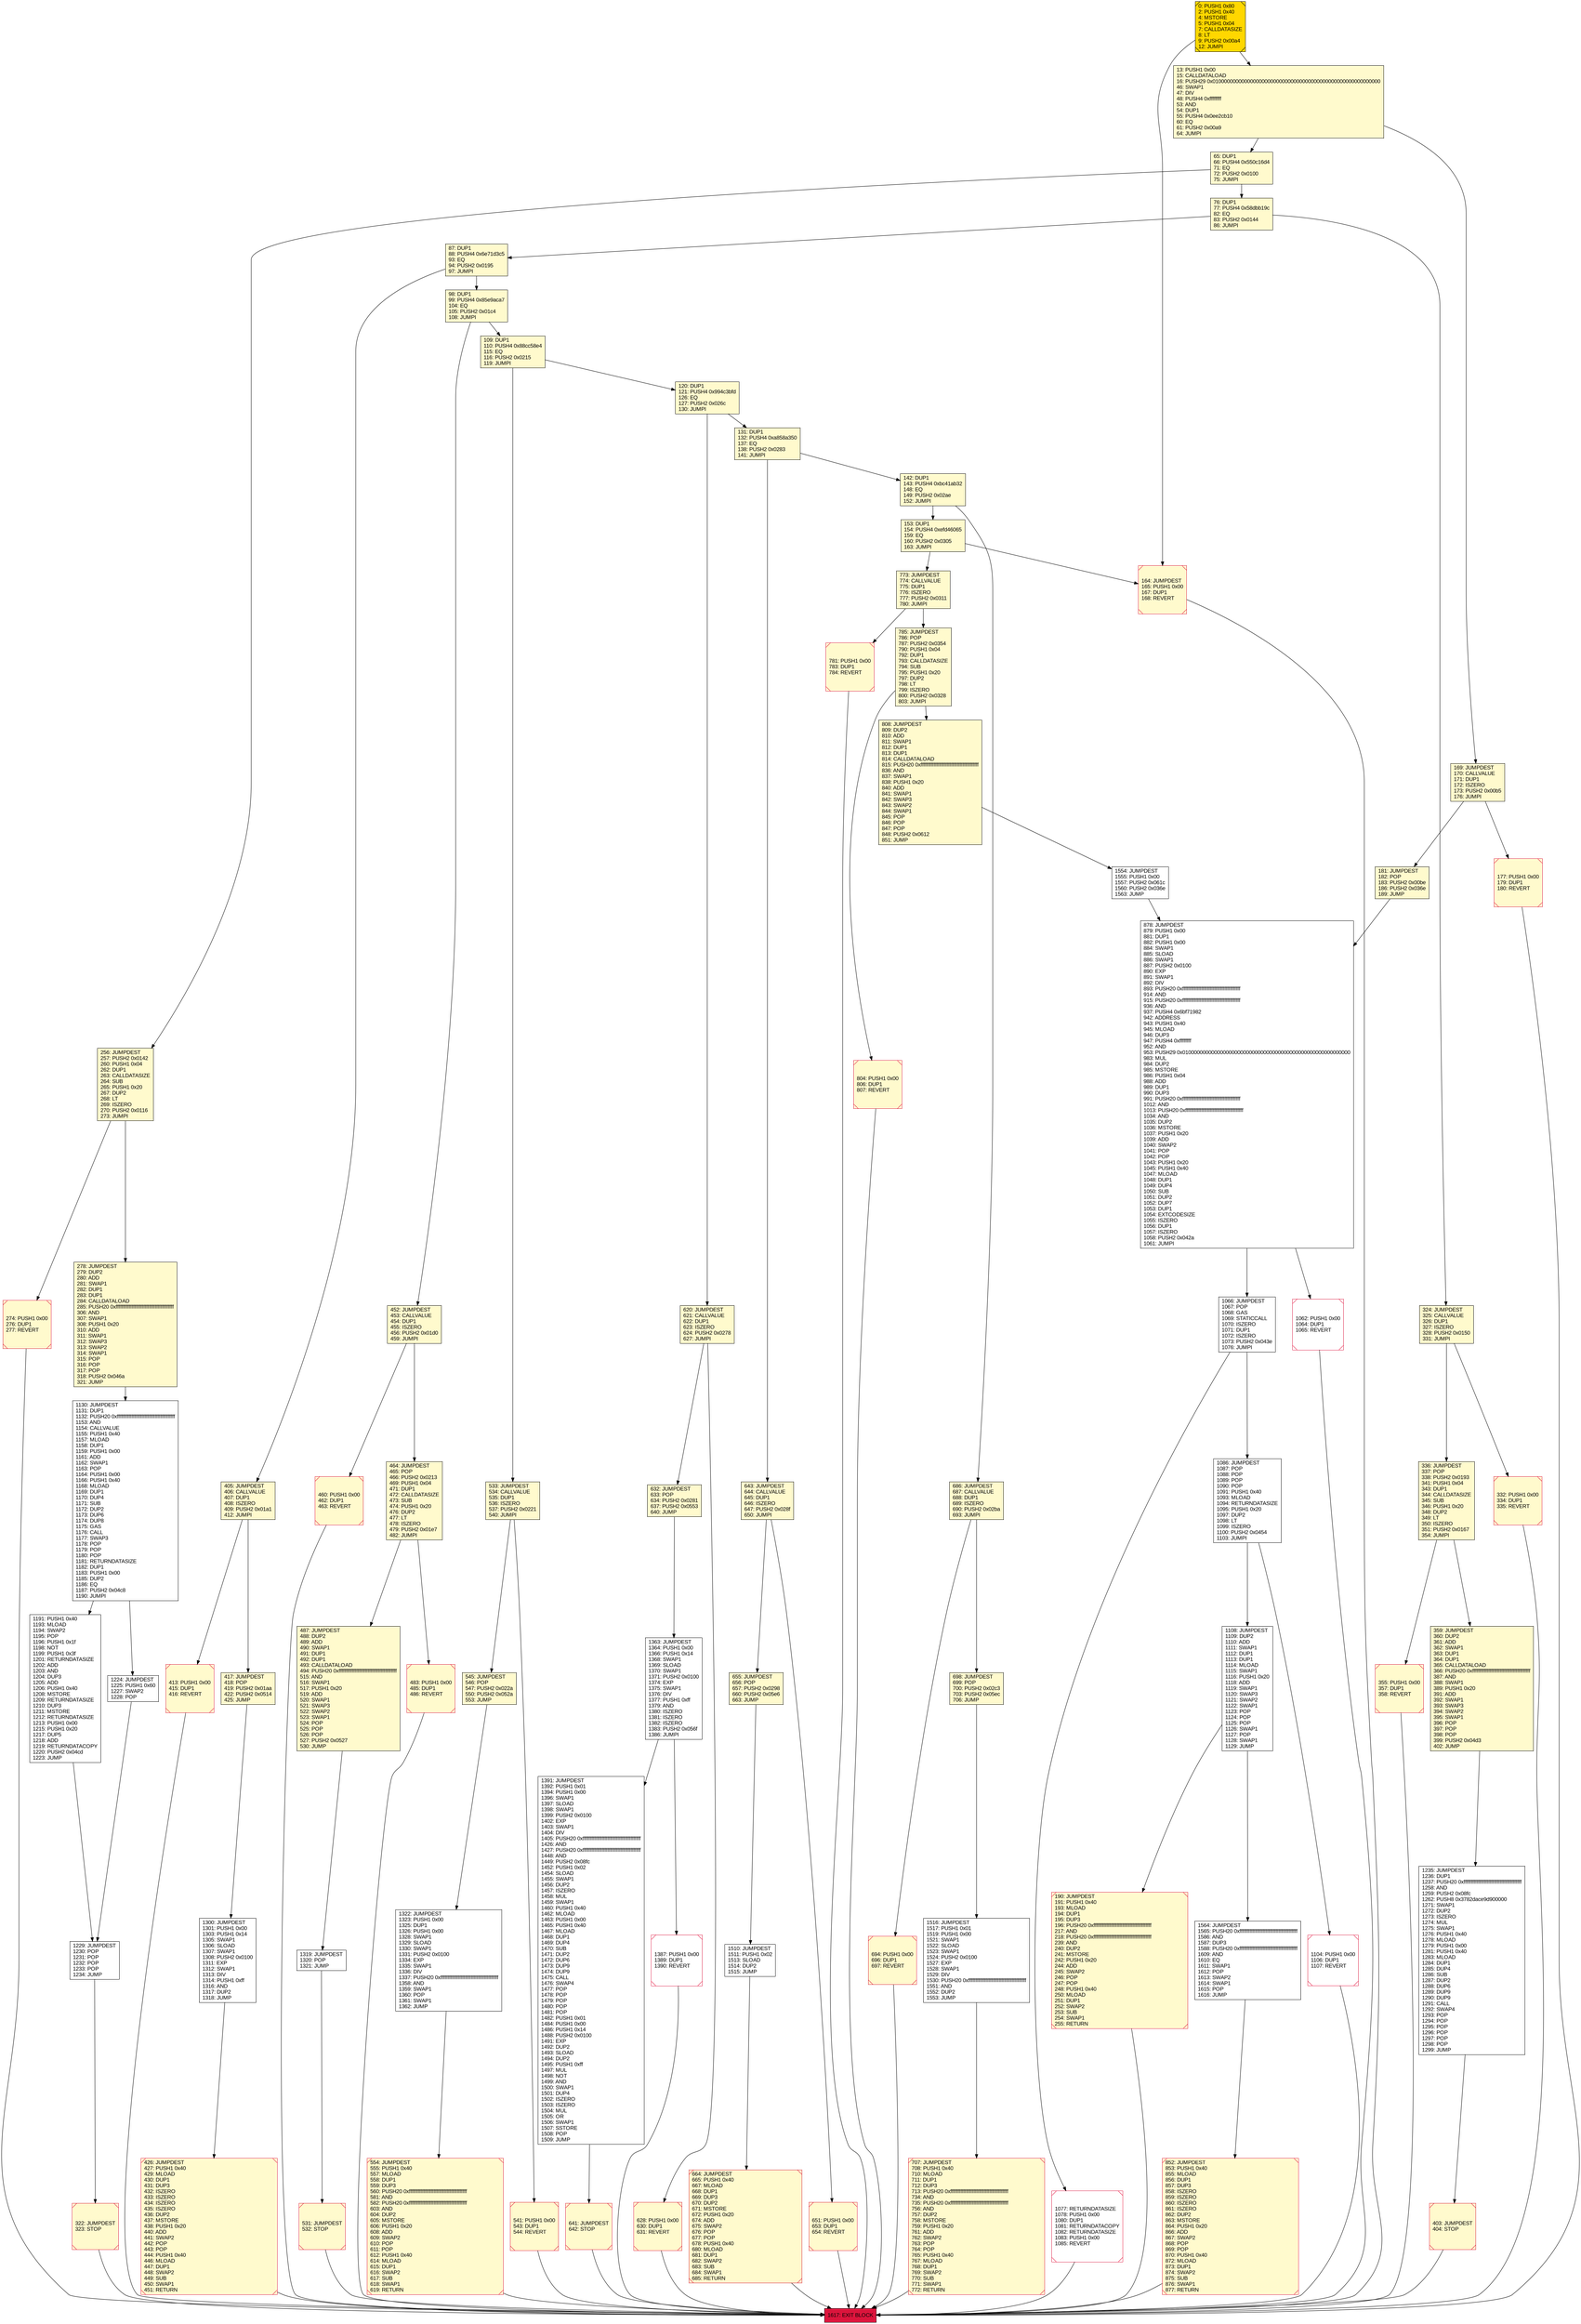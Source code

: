digraph G {
bgcolor=transparent rankdir=UD;
node [shape=box style=filled color=black fillcolor=white fontname=arial fontcolor=black];
1319 [label="1319: JUMPDEST\l1320: POP\l1321: JUMP\l" ];
1229 [label="1229: JUMPDEST\l1230: POP\l1231: POP\l1232: POP\l1233: POP\l1234: JUMP\l" ];
804 [label="804: PUSH1 0x00\l806: DUP1\l807: REVERT\l" fillcolor=lemonchiffon shape=Msquare color=crimson ];
13 [label="13: PUSH1 0x00\l15: CALLDATALOAD\l16: PUSH29 0x0100000000000000000000000000000000000000000000000000000000\l46: SWAP1\l47: DIV\l48: PUSH4 0xffffffff\l53: AND\l54: DUP1\l55: PUSH4 0x0ee2cb10\l60: EQ\l61: PUSH2 0x00a9\l64: JUMPI\l" fillcolor=lemonchiffon ];
403 [label="403: JUMPDEST\l404: STOP\l" fillcolor=lemonchiffon shape=Msquare color=crimson ];
531 [label="531: JUMPDEST\l532: STOP\l" fillcolor=lemonchiffon shape=Msquare color=crimson ];
1062 [label="1062: PUSH1 0x00\l1064: DUP1\l1065: REVERT\l" shape=Msquare color=crimson ];
336 [label="336: JUMPDEST\l337: POP\l338: PUSH2 0x0193\l341: PUSH1 0x04\l343: DUP1\l344: CALLDATASIZE\l345: SUB\l346: PUSH1 0x20\l348: DUP2\l349: LT\l350: ISZERO\l351: PUSH2 0x0167\l354: JUMPI\l" fillcolor=lemonchiffon ];
487 [label="487: JUMPDEST\l488: DUP2\l489: ADD\l490: SWAP1\l491: DUP1\l492: DUP1\l493: CALLDATALOAD\l494: PUSH20 0xffffffffffffffffffffffffffffffffffffffff\l515: AND\l516: SWAP1\l517: PUSH1 0x20\l519: ADD\l520: SWAP1\l521: SWAP3\l522: SWAP2\l523: SWAP1\l524: POP\l525: POP\l526: POP\l527: PUSH2 0x0527\l530: JUMP\l" fillcolor=lemonchiffon ];
177 [label="177: PUSH1 0x00\l179: DUP1\l180: REVERT\l" fillcolor=lemonchiffon shape=Msquare color=crimson ];
707 [label="707: JUMPDEST\l708: PUSH1 0x40\l710: MLOAD\l711: DUP1\l712: DUP3\l713: PUSH20 0xffffffffffffffffffffffffffffffffffffffff\l734: AND\l735: PUSH20 0xffffffffffffffffffffffffffffffffffffffff\l756: AND\l757: DUP2\l758: MSTORE\l759: PUSH1 0x20\l761: ADD\l762: SWAP2\l763: POP\l764: POP\l765: PUSH1 0x40\l767: MLOAD\l768: DUP1\l769: SWAP2\l770: SUB\l771: SWAP1\l772: RETURN\l" fillcolor=lemonchiffon shape=Msquare color=crimson ];
1554 [label="1554: JUMPDEST\l1555: PUSH1 0x00\l1557: PUSH2 0x061c\l1560: PUSH2 0x036e\l1563: JUMP\l" ];
169 [label="169: JUMPDEST\l170: CALLVALUE\l171: DUP1\l172: ISZERO\l173: PUSH2 0x00b5\l176: JUMPI\l" fillcolor=lemonchiffon ];
655 [label="655: JUMPDEST\l656: POP\l657: PUSH2 0x0298\l660: PUSH2 0x05e6\l663: JUMP\l" fillcolor=lemonchiffon ];
641 [label="641: JUMPDEST\l642: STOP\l" fillcolor=lemonchiffon shape=Msquare color=crimson ];
426 [label="426: JUMPDEST\l427: PUSH1 0x40\l429: MLOAD\l430: DUP1\l431: DUP3\l432: ISZERO\l433: ISZERO\l434: ISZERO\l435: ISZERO\l436: DUP2\l437: MSTORE\l438: PUSH1 0x20\l440: ADD\l441: SWAP2\l442: POP\l443: POP\l444: PUSH1 0x40\l446: MLOAD\l447: DUP1\l448: SWAP2\l449: SUB\l450: SWAP1\l451: RETURN\l" fillcolor=lemonchiffon shape=Msquare color=crimson ];
785 [label="785: JUMPDEST\l786: POP\l787: PUSH2 0x0354\l790: PUSH1 0x04\l792: DUP1\l793: CALLDATASIZE\l794: SUB\l795: PUSH1 0x20\l797: DUP2\l798: LT\l799: ISZERO\l800: PUSH2 0x0328\l803: JUMPI\l" fillcolor=lemonchiffon ];
694 [label="694: PUSH1 0x00\l696: DUP1\l697: REVERT\l" fillcolor=lemonchiffon shape=Msquare color=crimson ];
1510 [label="1510: JUMPDEST\l1511: PUSH1 0x02\l1513: SLOAD\l1514: DUP2\l1515: JUMP\l" ];
773 [label="773: JUMPDEST\l774: CALLVALUE\l775: DUP1\l776: ISZERO\l777: PUSH2 0x0311\l780: JUMPI\l" fillcolor=lemonchiffon ];
643 [label="643: JUMPDEST\l644: CALLVALUE\l645: DUP1\l646: ISZERO\l647: PUSH2 0x028f\l650: JUMPI\l" fillcolor=lemonchiffon ];
131 [label="131: DUP1\l132: PUSH4 0xa858a350\l137: EQ\l138: PUSH2 0x0283\l141: JUMPI\l" fillcolor=lemonchiffon ];
164 [label="164: JUMPDEST\l165: PUSH1 0x00\l167: DUP1\l168: REVERT\l" fillcolor=lemonchiffon shape=Msquare color=crimson ];
1391 [label="1391: JUMPDEST\l1392: PUSH1 0x01\l1394: PUSH1 0x00\l1396: SWAP1\l1397: SLOAD\l1398: SWAP1\l1399: PUSH2 0x0100\l1402: EXP\l1403: SWAP1\l1404: DIV\l1405: PUSH20 0xffffffffffffffffffffffffffffffffffffffff\l1426: AND\l1427: PUSH20 0xffffffffffffffffffffffffffffffffffffffff\l1448: AND\l1449: PUSH2 0x08fc\l1452: PUSH1 0x02\l1454: SLOAD\l1455: SWAP1\l1456: DUP2\l1457: ISZERO\l1458: MUL\l1459: SWAP1\l1460: PUSH1 0x40\l1462: MLOAD\l1463: PUSH1 0x00\l1465: PUSH1 0x40\l1467: MLOAD\l1468: DUP1\l1469: DUP4\l1470: SUB\l1471: DUP2\l1472: DUP6\l1473: DUP9\l1474: DUP9\l1475: CALL\l1476: SWAP4\l1477: POP\l1478: POP\l1479: POP\l1480: POP\l1481: POP\l1482: PUSH1 0x01\l1484: PUSH1 0x00\l1486: PUSH1 0x14\l1488: PUSH2 0x0100\l1491: EXP\l1492: DUP2\l1493: SLOAD\l1494: DUP2\l1495: PUSH1 0xff\l1497: MUL\l1498: NOT\l1499: AND\l1500: SWAP1\l1501: DUP4\l1502: ISZERO\l1503: ISZERO\l1504: MUL\l1505: OR\l1506: SWAP1\l1507: SSTORE\l1508: POP\l1509: JUMP\l" ];
878 [label="878: JUMPDEST\l879: PUSH1 0x00\l881: DUP1\l882: PUSH1 0x00\l884: SWAP1\l885: SLOAD\l886: SWAP1\l887: PUSH2 0x0100\l890: EXP\l891: SWAP1\l892: DIV\l893: PUSH20 0xffffffffffffffffffffffffffffffffffffffff\l914: AND\l915: PUSH20 0xffffffffffffffffffffffffffffffffffffffff\l936: AND\l937: PUSH4 0x6bf71982\l942: ADDRESS\l943: PUSH1 0x40\l945: MLOAD\l946: DUP3\l947: PUSH4 0xffffffff\l952: AND\l953: PUSH29 0x0100000000000000000000000000000000000000000000000000000000\l983: MUL\l984: DUP2\l985: MSTORE\l986: PUSH1 0x04\l988: ADD\l989: DUP1\l990: DUP3\l991: PUSH20 0xffffffffffffffffffffffffffffffffffffffff\l1012: AND\l1013: PUSH20 0xffffffffffffffffffffffffffffffffffffffff\l1034: AND\l1035: DUP2\l1036: MSTORE\l1037: PUSH1 0x20\l1039: ADD\l1040: SWAP2\l1041: POP\l1042: POP\l1043: PUSH1 0x20\l1045: PUSH1 0x40\l1047: MLOAD\l1048: DUP1\l1049: DUP4\l1050: SUB\l1051: DUP2\l1052: DUP7\l1053: DUP1\l1054: EXTCODESIZE\l1055: ISZERO\l1056: DUP1\l1057: ISZERO\l1058: PUSH2 0x042a\l1061: JUMPI\l" ];
98 [label="98: DUP1\l99: PUSH4 0x85e9aca7\l104: EQ\l105: PUSH2 0x01c4\l108: JUMPI\l" fillcolor=lemonchiffon ];
417 [label="417: JUMPDEST\l418: POP\l419: PUSH2 0x01aa\l422: PUSH2 0x0514\l425: JUMP\l" fillcolor=lemonchiffon ];
651 [label="651: PUSH1 0x00\l653: DUP1\l654: REVERT\l" fillcolor=lemonchiffon shape=Msquare color=crimson ];
664 [label="664: JUMPDEST\l665: PUSH1 0x40\l667: MLOAD\l668: DUP1\l669: DUP3\l670: DUP2\l671: MSTORE\l672: PUSH1 0x20\l674: ADD\l675: SWAP2\l676: POP\l677: POP\l678: PUSH1 0x40\l680: MLOAD\l681: DUP1\l682: SWAP2\l683: SUB\l684: SWAP1\l685: RETURN\l" fillcolor=lemonchiffon shape=Msquare color=crimson ];
781 [label="781: PUSH1 0x00\l783: DUP1\l784: REVERT\l" fillcolor=lemonchiffon shape=Msquare color=crimson ];
1108 [label="1108: JUMPDEST\l1109: DUP2\l1110: ADD\l1111: SWAP1\l1112: DUP1\l1113: DUP1\l1114: MLOAD\l1115: SWAP1\l1116: PUSH1 0x20\l1118: ADD\l1119: SWAP1\l1120: SWAP3\l1121: SWAP2\l1122: SWAP1\l1123: POP\l1124: POP\l1125: POP\l1126: SWAP1\l1127: POP\l1128: SWAP1\l1129: JUMP\l" ];
1077 [label="1077: RETURNDATASIZE\l1078: PUSH1 0x00\l1080: DUP1\l1081: RETURNDATACOPY\l1082: RETURNDATASIZE\l1083: PUSH1 0x00\l1085: REVERT\l" shape=Msquare color=crimson ];
545 [label="545: JUMPDEST\l546: POP\l547: PUSH2 0x022a\l550: PUSH2 0x052a\l553: JUMP\l" fillcolor=lemonchiffon ];
120 [label="120: DUP1\l121: PUSH4 0x994c3bfd\l126: EQ\l127: PUSH2 0x026c\l130: JUMPI\l" fillcolor=lemonchiffon ];
274 [label="274: PUSH1 0x00\l276: DUP1\l277: REVERT\l" fillcolor=lemonchiffon shape=Msquare color=crimson ];
1066 [label="1066: JUMPDEST\l1067: POP\l1068: GAS\l1069: STATICCALL\l1070: ISZERO\l1071: DUP1\l1072: ISZERO\l1073: PUSH2 0x043e\l1076: JUMPI\l" ];
1086 [label="1086: JUMPDEST\l1087: POP\l1088: POP\l1089: POP\l1090: POP\l1091: PUSH1 0x40\l1093: MLOAD\l1094: RETURNDATASIZE\l1095: PUSH1 0x20\l1097: DUP2\l1098: LT\l1099: ISZERO\l1100: PUSH2 0x0454\l1103: JUMPI\l" ];
413 [label="413: PUSH1 0x00\l415: DUP1\l416: REVERT\l" fillcolor=lemonchiffon shape=Msquare color=crimson ];
464 [label="464: JUMPDEST\l465: POP\l466: PUSH2 0x0213\l469: PUSH1 0x04\l471: DUP1\l472: CALLDATASIZE\l473: SUB\l474: PUSH1 0x20\l476: DUP2\l477: LT\l478: ISZERO\l479: PUSH2 0x01e7\l482: JUMPI\l" fillcolor=lemonchiffon ];
541 [label="541: PUSH1 0x00\l543: DUP1\l544: REVERT\l" fillcolor=lemonchiffon shape=Msquare color=crimson ];
1322 [label="1322: JUMPDEST\l1323: PUSH1 0x00\l1325: DUP1\l1326: PUSH1 0x00\l1328: SWAP1\l1329: SLOAD\l1330: SWAP1\l1331: PUSH2 0x0100\l1334: EXP\l1335: SWAP1\l1336: DIV\l1337: PUSH20 0xffffffffffffffffffffffffffffffffffffffff\l1358: AND\l1359: SWAP1\l1360: POP\l1361: SWAP1\l1362: JUMP\l" ];
65 [label="65: DUP1\l66: PUSH4 0x550c16d4\l71: EQ\l72: PUSH2 0x0100\l75: JUMPI\l" fillcolor=lemonchiffon ];
355 [label="355: PUSH1 0x00\l357: DUP1\l358: REVERT\l" fillcolor=lemonchiffon shape=Msquare color=crimson ];
483 [label="483: PUSH1 0x00\l485: DUP1\l486: REVERT\l" fillcolor=lemonchiffon shape=Msquare color=crimson ];
405 [label="405: JUMPDEST\l406: CALLVALUE\l407: DUP1\l408: ISZERO\l409: PUSH2 0x01a1\l412: JUMPI\l" fillcolor=lemonchiffon ];
1564 [label="1564: JUMPDEST\l1565: PUSH20 0xffffffffffffffffffffffffffffffffffffffff\l1586: AND\l1587: DUP3\l1588: PUSH20 0xffffffffffffffffffffffffffffffffffffffff\l1609: AND\l1610: EQ\l1611: SWAP1\l1612: POP\l1613: SWAP2\l1614: SWAP1\l1615: POP\l1616: JUMP\l" ];
1224 [label="1224: JUMPDEST\l1225: PUSH1 0x60\l1227: SWAP2\l1228: POP\l" ];
1387 [label="1387: PUSH1 0x00\l1389: DUP1\l1390: REVERT\l" shape=Msquare color=crimson ];
359 [label="359: JUMPDEST\l360: DUP2\l361: ADD\l362: SWAP1\l363: DUP1\l364: DUP1\l365: CALLDATALOAD\l366: PUSH20 0xffffffffffffffffffffffffffffffffffffffff\l387: AND\l388: SWAP1\l389: PUSH1 0x20\l391: ADD\l392: SWAP1\l393: SWAP3\l394: SWAP2\l395: SWAP1\l396: POP\l397: POP\l398: POP\l399: PUSH2 0x04d3\l402: JUMP\l" fillcolor=lemonchiffon ];
1617 [label="1617: EXIT BLOCK\l" fillcolor=crimson ];
808 [label="808: JUMPDEST\l809: DUP2\l810: ADD\l811: SWAP1\l812: DUP1\l813: DUP1\l814: CALLDATALOAD\l815: PUSH20 0xffffffffffffffffffffffffffffffffffffffff\l836: AND\l837: SWAP1\l838: PUSH1 0x20\l840: ADD\l841: SWAP1\l842: SWAP3\l843: SWAP2\l844: SWAP1\l845: POP\l846: POP\l847: POP\l848: PUSH2 0x0612\l851: JUMP\l" fillcolor=lemonchiffon ];
1130 [label="1130: JUMPDEST\l1131: DUP1\l1132: PUSH20 0xffffffffffffffffffffffffffffffffffffffff\l1153: AND\l1154: CALLVALUE\l1155: PUSH1 0x40\l1157: MLOAD\l1158: DUP1\l1159: PUSH1 0x00\l1161: ADD\l1162: SWAP1\l1163: POP\l1164: PUSH1 0x00\l1166: PUSH1 0x40\l1168: MLOAD\l1169: DUP1\l1170: DUP4\l1171: SUB\l1172: DUP2\l1173: DUP6\l1174: DUP8\l1175: GAS\l1176: CALL\l1177: SWAP3\l1178: POP\l1179: POP\l1180: POP\l1181: RETURNDATASIZE\l1182: DUP1\l1183: PUSH1 0x00\l1185: DUP2\l1186: EQ\l1187: PUSH2 0x04c8\l1190: JUMPI\l" ];
628 [label="628: PUSH1 0x00\l630: DUP1\l631: REVERT\l" fillcolor=lemonchiffon shape=Msquare color=crimson ];
322 [label="322: JUMPDEST\l323: STOP\l" fillcolor=lemonchiffon shape=Msquare color=crimson ];
0 [label="0: PUSH1 0x80\l2: PUSH1 0x40\l4: MSTORE\l5: PUSH1 0x04\l7: CALLDATASIZE\l8: LT\l9: PUSH2 0x00a4\l12: JUMPI\l" fillcolor=lemonchiffon shape=Msquare fillcolor=gold ];
278 [label="278: JUMPDEST\l279: DUP2\l280: ADD\l281: SWAP1\l282: DUP1\l283: DUP1\l284: CALLDATALOAD\l285: PUSH20 0xffffffffffffffffffffffffffffffffffffffff\l306: AND\l307: SWAP1\l308: PUSH1 0x20\l310: ADD\l311: SWAP1\l312: SWAP3\l313: SWAP2\l314: SWAP1\l315: POP\l316: POP\l317: POP\l318: PUSH2 0x046a\l321: JUMP\l" fillcolor=lemonchiffon ];
686 [label="686: JUMPDEST\l687: CALLVALUE\l688: DUP1\l689: ISZERO\l690: PUSH2 0x02ba\l693: JUMPI\l" fillcolor=lemonchiffon ];
1363 [label="1363: JUMPDEST\l1364: PUSH1 0x00\l1366: PUSH1 0x14\l1368: SWAP1\l1369: SLOAD\l1370: SWAP1\l1371: PUSH2 0x0100\l1374: EXP\l1375: SWAP1\l1376: DIV\l1377: PUSH1 0xff\l1379: AND\l1380: ISZERO\l1381: ISZERO\l1382: ISZERO\l1383: PUSH2 0x056f\l1386: JUMPI\l" ];
109 [label="109: DUP1\l110: PUSH4 0x88cc58e4\l115: EQ\l116: PUSH2 0x0215\l119: JUMPI\l" fillcolor=lemonchiffon ];
142 [label="142: DUP1\l143: PUSH4 0xbc41ab32\l148: EQ\l149: PUSH2 0x02ae\l152: JUMPI\l" fillcolor=lemonchiffon ];
181 [label="181: JUMPDEST\l182: POP\l183: PUSH2 0x00be\l186: PUSH2 0x036e\l189: JUMP\l" fillcolor=lemonchiffon ];
87 [label="87: DUP1\l88: PUSH4 0x6e71d3c5\l93: EQ\l94: PUSH2 0x0195\l97: JUMPI\l" fillcolor=lemonchiffon ];
256 [label="256: JUMPDEST\l257: PUSH2 0x0142\l260: PUSH1 0x04\l262: DUP1\l263: CALLDATASIZE\l264: SUB\l265: PUSH1 0x20\l267: DUP2\l268: LT\l269: ISZERO\l270: PUSH2 0x0116\l273: JUMPI\l" fillcolor=lemonchiffon ];
852 [label="852: JUMPDEST\l853: PUSH1 0x40\l855: MLOAD\l856: DUP1\l857: DUP3\l858: ISZERO\l859: ISZERO\l860: ISZERO\l861: ISZERO\l862: DUP2\l863: MSTORE\l864: PUSH1 0x20\l866: ADD\l867: SWAP2\l868: POP\l869: POP\l870: PUSH1 0x40\l872: MLOAD\l873: DUP1\l874: SWAP2\l875: SUB\l876: SWAP1\l877: RETURN\l" fillcolor=lemonchiffon shape=Msquare color=crimson ];
1235 [label="1235: JUMPDEST\l1236: DUP1\l1237: PUSH20 0xffffffffffffffffffffffffffffffffffffffff\l1258: AND\l1259: PUSH2 0x08fc\l1262: PUSH8 0x3782dace9d900000\l1271: SWAP1\l1272: DUP2\l1273: ISZERO\l1274: MUL\l1275: SWAP1\l1276: PUSH1 0x40\l1278: MLOAD\l1279: PUSH1 0x00\l1281: PUSH1 0x40\l1283: MLOAD\l1284: DUP1\l1285: DUP4\l1286: SUB\l1287: DUP2\l1288: DUP6\l1289: DUP9\l1290: DUP9\l1291: CALL\l1292: SWAP4\l1293: POP\l1294: POP\l1295: POP\l1296: POP\l1297: POP\l1298: POP\l1299: JUMP\l" ];
632 [label="632: JUMPDEST\l633: POP\l634: PUSH2 0x0281\l637: PUSH2 0x0553\l640: JUMP\l" fillcolor=lemonchiffon ];
698 [label="698: JUMPDEST\l699: POP\l700: PUSH2 0x02c3\l703: PUSH2 0x05ec\l706: JUMP\l" fillcolor=lemonchiffon ];
190 [label="190: JUMPDEST\l191: PUSH1 0x40\l193: MLOAD\l194: DUP1\l195: DUP3\l196: PUSH20 0xffffffffffffffffffffffffffffffffffffffff\l217: AND\l218: PUSH20 0xffffffffffffffffffffffffffffffffffffffff\l239: AND\l240: DUP2\l241: MSTORE\l242: PUSH1 0x20\l244: ADD\l245: SWAP2\l246: POP\l247: POP\l248: PUSH1 0x40\l250: MLOAD\l251: DUP1\l252: SWAP2\l253: SUB\l254: SWAP1\l255: RETURN\l" fillcolor=lemonchiffon shape=Msquare color=crimson ];
332 [label="332: PUSH1 0x00\l334: DUP1\l335: REVERT\l" fillcolor=lemonchiffon shape=Msquare color=crimson ];
460 [label="460: PUSH1 0x00\l462: DUP1\l463: REVERT\l" fillcolor=lemonchiffon shape=Msquare color=crimson ];
620 [label="620: JUMPDEST\l621: CALLVALUE\l622: DUP1\l623: ISZERO\l624: PUSH2 0x0278\l627: JUMPI\l" fillcolor=lemonchiffon ];
1300 [label="1300: JUMPDEST\l1301: PUSH1 0x00\l1303: PUSH1 0x14\l1305: SWAP1\l1306: SLOAD\l1307: SWAP1\l1308: PUSH2 0x0100\l1311: EXP\l1312: SWAP1\l1313: DIV\l1314: PUSH1 0xff\l1316: AND\l1317: DUP2\l1318: JUMP\l" ];
1516 [label="1516: JUMPDEST\l1517: PUSH1 0x01\l1519: PUSH1 0x00\l1521: SWAP1\l1522: SLOAD\l1523: SWAP1\l1524: PUSH2 0x0100\l1527: EXP\l1528: SWAP1\l1529: DIV\l1530: PUSH20 0xffffffffffffffffffffffffffffffffffffffff\l1551: AND\l1552: DUP2\l1553: JUMP\l" ];
76 [label="76: DUP1\l77: PUSH4 0x58dbb19c\l82: EQ\l83: PUSH2 0x0144\l86: JUMPI\l" fillcolor=lemonchiffon ];
1104 [label="1104: PUSH1 0x00\l1106: DUP1\l1107: REVERT\l" shape=Msquare color=crimson ];
153 [label="153: DUP1\l154: PUSH4 0xefd46065\l159: EQ\l160: PUSH2 0x0305\l163: JUMPI\l" fillcolor=lemonchiffon ];
554 [label="554: JUMPDEST\l555: PUSH1 0x40\l557: MLOAD\l558: DUP1\l559: DUP3\l560: PUSH20 0xffffffffffffffffffffffffffffffffffffffff\l581: AND\l582: PUSH20 0xffffffffffffffffffffffffffffffffffffffff\l603: AND\l604: DUP2\l605: MSTORE\l606: PUSH1 0x20\l608: ADD\l609: SWAP2\l610: POP\l611: POP\l612: PUSH1 0x40\l614: MLOAD\l615: DUP1\l616: SWAP2\l617: SUB\l618: SWAP1\l619: RETURN\l" fillcolor=lemonchiffon shape=Msquare color=crimson ];
533 [label="533: JUMPDEST\l534: CALLVALUE\l535: DUP1\l536: ISZERO\l537: PUSH2 0x0221\l540: JUMPI\l" fillcolor=lemonchiffon ];
1191 [label="1191: PUSH1 0x40\l1193: MLOAD\l1194: SWAP2\l1195: POP\l1196: PUSH1 0x1f\l1198: NOT\l1199: PUSH1 0x3f\l1201: RETURNDATASIZE\l1202: ADD\l1203: AND\l1204: DUP3\l1205: ADD\l1206: PUSH1 0x40\l1208: MSTORE\l1209: RETURNDATASIZE\l1210: DUP3\l1211: MSTORE\l1212: RETURNDATASIZE\l1213: PUSH1 0x00\l1215: PUSH1 0x20\l1217: DUP5\l1218: ADD\l1219: RETURNDATACOPY\l1220: PUSH2 0x04cd\l1223: JUMP\l" ];
324 [label="324: JUMPDEST\l325: CALLVALUE\l326: DUP1\l327: ISZERO\l328: PUSH2 0x0150\l331: JUMPI\l" fillcolor=lemonchiffon ];
452 [label="452: JUMPDEST\l453: CALLVALUE\l454: DUP1\l455: ISZERO\l456: PUSH2 0x01d0\l459: JUMPI\l" fillcolor=lemonchiffon ];
620 -> 632;
142 -> 686;
643 -> 655;
773 -> 785;
1066 -> 1086;
324 -> 332;
545 -> 1322;
76 -> 87;
452 -> 460;
483 -> 1617;
785 -> 804;
13 -> 169;
1086 -> 1108;
1363 -> 1387;
698 -> 1516;
1130 -> 1224;
87 -> 405;
65 -> 256;
359 -> 1235;
109 -> 533;
554 -> 1617;
1130 -> 1191;
142 -> 153;
686 -> 698;
65 -> 76;
464 -> 487;
643 -> 651;
1554 -> 878;
632 -> 1363;
1391 -> 641;
773 -> 781;
852 -> 1617;
620 -> 628;
460 -> 1617;
131 -> 643;
177 -> 1617;
1108 -> 190;
641 -> 1617;
694 -> 1617;
533 -> 541;
785 -> 808;
1086 -> 1104;
169 -> 181;
686 -> 694;
336 -> 355;
533 -> 545;
1229 -> 322;
403 -> 1617;
120 -> 620;
1108 -> 1564;
1300 -> 426;
405 -> 417;
413 -> 1617;
1235 -> 403;
109 -> 120;
324 -> 336;
98 -> 109;
664 -> 1617;
651 -> 1617;
131 -> 142;
405 -> 413;
1077 -> 1617;
169 -> 177;
628 -> 1617;
322 -> 1617;
1319 -> 531;
76 -> 324;
278 -> 1130;
655 -> 1510;
487 -> 1319;
878 -> 1066;
120 -> 131;
355 -> 1617;
1066 -> 1077;
1387 -> 1617;
1104 -> 1617;
1564 -> 852;
878 -> 1062;
1510 -> 664;
190 -> 1617;
332 -> 1617;
256 -> 278;
336 -> 359;
707 -> 1617;
452 -> 464;
808 -> 1554;
87 -> 98;
13 -> 65;
426 -> 1617;
1322 -> 554;
1224 -> 1229;
153 -> 164;
256 -> 274;
804 -> 1617;
531 -> 1617;
1062 -> 1617;
98 -> 452;
417 -> 1300;
0 -> 13;
1516 -> 707;
274 -> 1617;
153 -> 773;
541 -> 1617;
164 -> 1617;
0 -> 164;
181 -> 878;
781 -> 1617;
464 -> 483;
1191 -> 1229;
1363 -> 1391;
}
